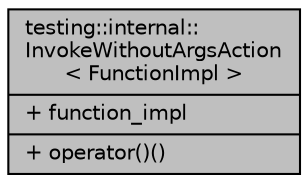 digraph "testing::internal::InvokeWithoutArgsAction&lt; FunctionImpl &gt;"
{
 // INTERACTIVE_SVG=YES
 // LATEX_PDF_SIZE
  edge [fontname="Helvetica",fontsize="10",labelfontname="Helvetica",labelfontsize="10"];
  node [fontname="Helvetica",fontsize="10",shape=record];
  Node1 [label="{testing::internal::\lInvokeWithoutArgsAction\l\< FunctionImpl \>\n|+ function_impl\l|+ operator()()\l}",height=0.2,width=0.4,color="black", fillcolor="grey75", style="filled", fontcolor="black",tooltip=" "];
}
